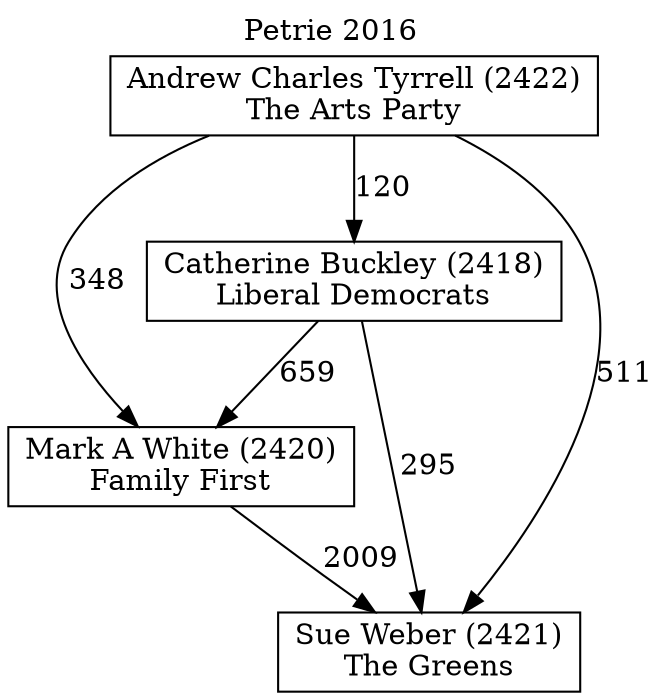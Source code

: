 // House preference flow
digraph "Sue Weber (2421)_Petrie_2016" {
	graph [label="Petrie 2016" labelloc=t mclimit=10]
	node [shape=box]
	"Mark A White (2420)" [label="Mark A White (2420)
Family First"]
	"Catherine Buckley (2418)" [label="Catherine Buckley (2418)
Liberal Democrats"]
	"Andrew Charles Tyrrell (2422)" [label="Andrew Charles Tyrrell (2422)
The Arts Party"]
	"Sue Weber (2421)" [label="Sue Weber (2421)
The Greens"]
	"Andrew Charles Tyrrell (2422)" -> "Sue Weber (2421)" [label=511]
	"Andrew Charles Tyrrell (2422)" -> "Mark A White (2420)" [label=348]
	"Catherine Buckley (2418)" -> "Sue Weber (2421)" [label=295]
	"Catherine Buckley (2418)" -> "Mark A White (2420)" [label=659]
	"Mark A White (2420)" -> "Sue Weber (2421)" [label=2009]
	"Andrew Charles Tyrrell (2422)" -> "Catherine Buckley (2418)" [label=120]
}

